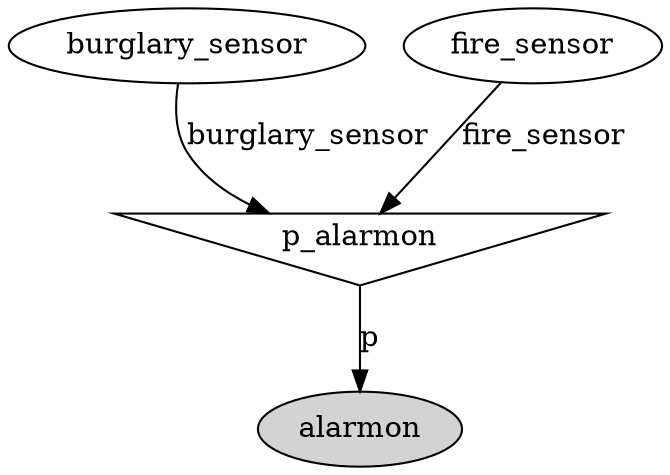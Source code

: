 digraph G {
burglary_sensor;
fire_sensor;
p_alarmon [shape=invtriangle];
fire_sensor -> p_alarmon  [label=fire_sensor];
burglary_sensor -> p_alarmon  [label=burglary_sensor];
alarmon [style=filled];
p_alarmon -> alarmon  [label=p];
}
